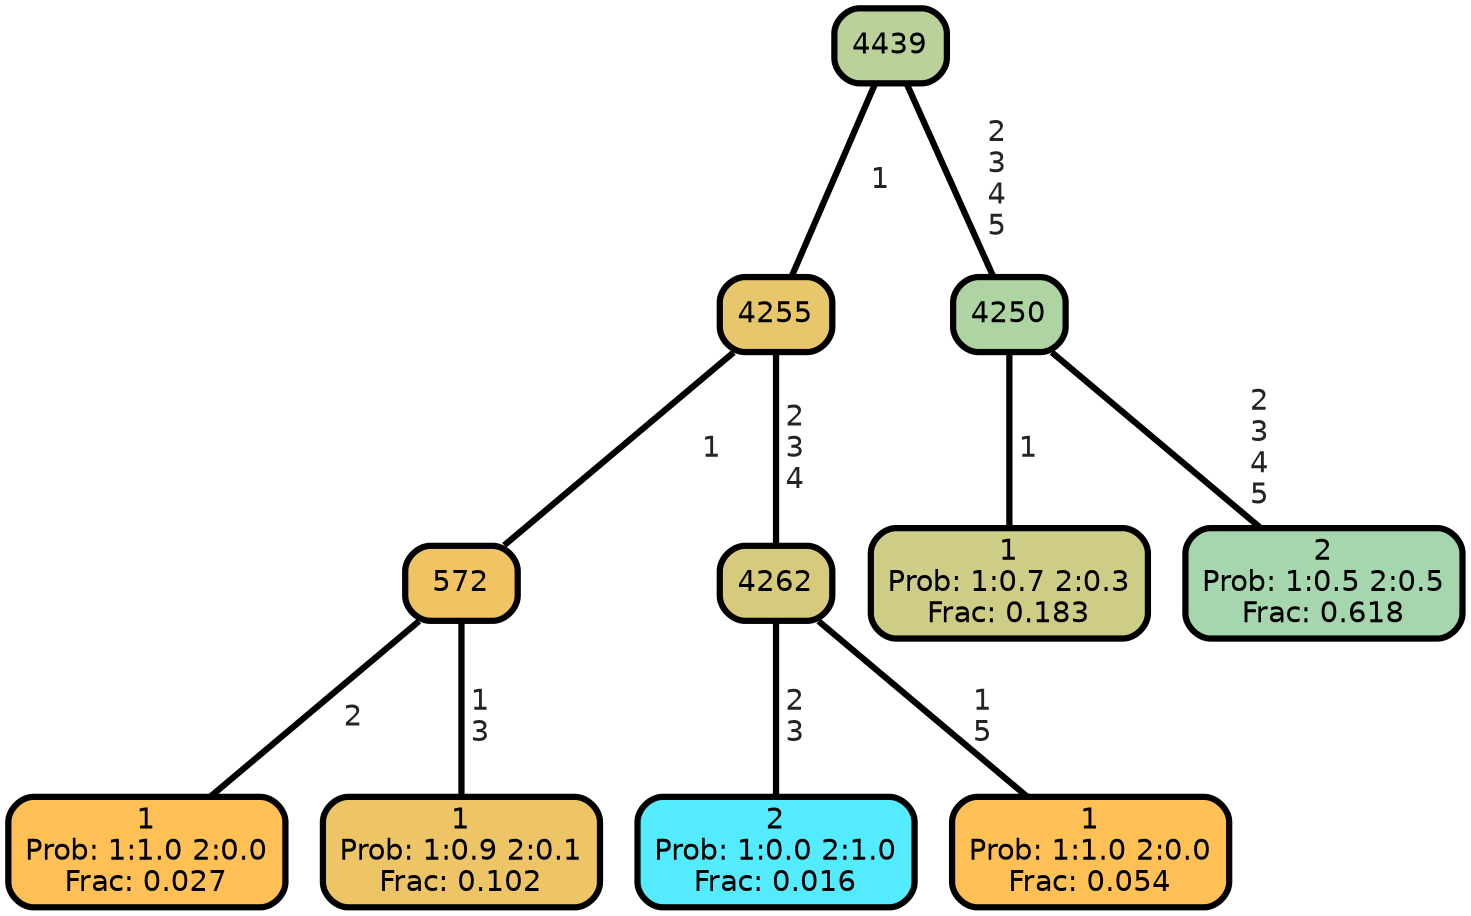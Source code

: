 graph Tree {
node [shape=box, style="filled, rounded",color="black",penwidth="3",fontcolor="black",                 fontname=helvetica] ;
graph [ranksep="0 equally", splines=straight,                 bgcolor=transparent, dpi=200] ;
edge [fontname=helvetica, fontweight=bold,fontcolor=grey14,color=black] ;
0 [label="1
Prob: 1:1.0 2:0.0
Frac: 0.027", fillcolor="#ffc155"] ;
1 [label="572", fillcolor="#f0c463"] ;
2 [label="1
Prob: 1:0.9 2:0.1
Frac: 0.102", fillcolor="#edc566"] ;
3 [label="4255", fillcolor="#e8c66b"] ;
4 [label="2
Prob: 1:0.0 2:1.0
Frac: 0.016", fillcolor="#55ebff"] ;
5 [label="4262", fillcolor="#d7ca7c"] ;
6 [label="1
Prob: 1:1.0 2:0.0
Frac: 0.054", fillcolor="#ffc155"] ;
7 [label="4439", fillcolor="#bad199"] ;
8 [label="1
Prob: 1:0.7 2:0.3
Frac: 0.183", fillcolor="#cdcd87"] ;
9 [label="4250", fillcolor="#afd4a4"] ;
10 [label="2
Prob: 1:0.5 2:0.5
Frac: 0.618", fillcolor="#a6d6ad"] ;
1 -- 0 [label=" 2",penwidth=3] ;
1 -- 2 [label=" 1\n 3",penwidth=3] ;
3 -- 1 [label=" 1",penwidth=3] ;
3 -- 5 [label=" 2\n 3\n 4",penwidth=3] ;
5 -- 4 [label=" 2\n 3",penwidth=3] ;
5 -- 6 [label=" 1\n 5",penwidth=3] ;
7 -- 3 [label=" 1",penwidth=3] ;
7 -- 9 [label=" 2\n 3\n 4\n 5",penwidth=3] ;
9 -- 8 [label=" 1",penwidth=3] ;
9 -- 10 [label=" 2\n 3\n 4\n 5",penwidth=3] ;
{rank = same;}}